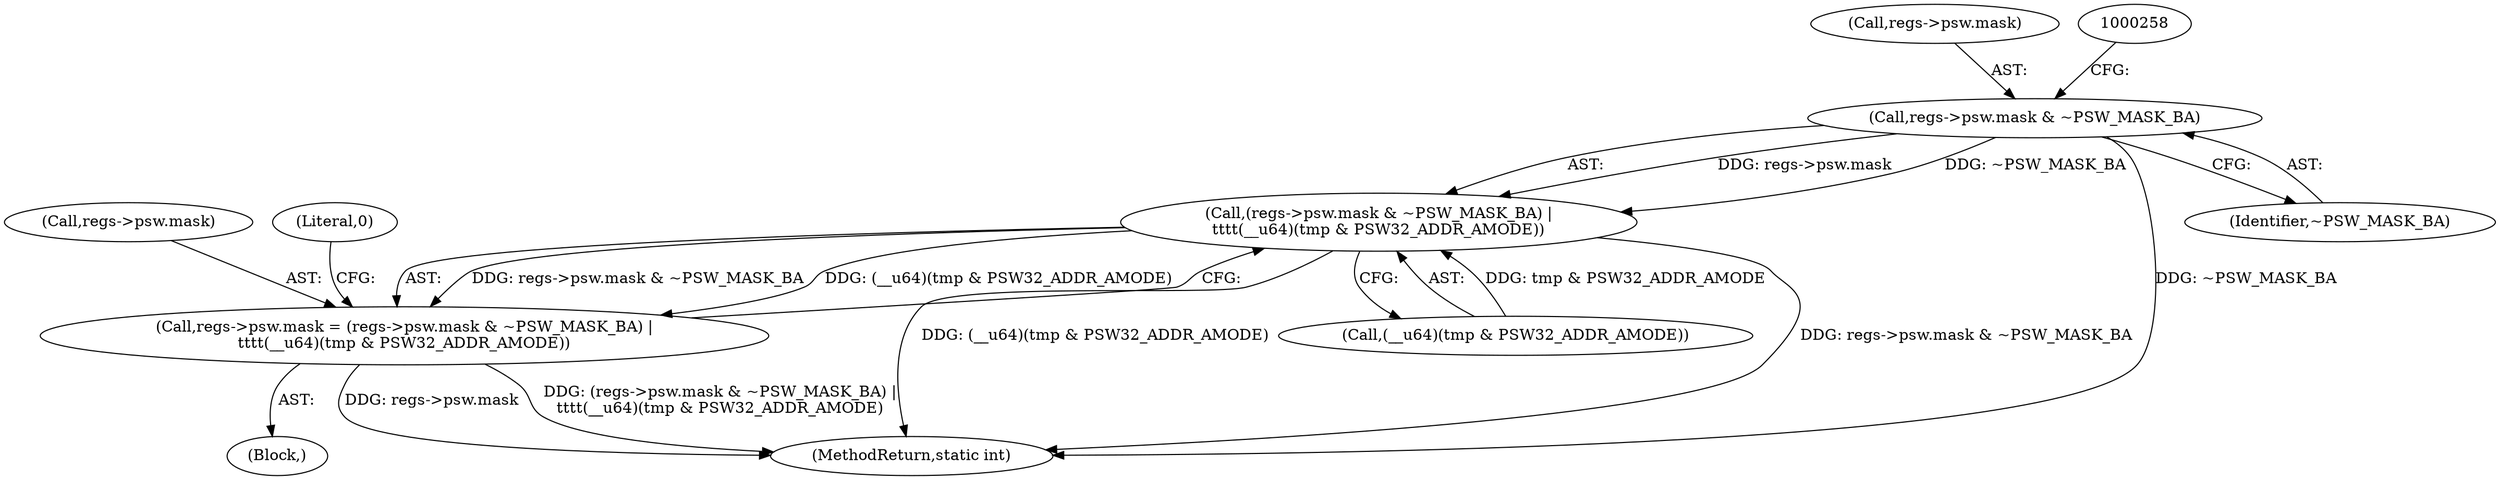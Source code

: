 digraph "0_linux_dab6cf55f81a6e16b8147aed9a843e1691dcd318_0@pointer" {
"1000250" [label="(Call,regs->psw.mask & ~PSW_MASK_BA)"];
"1000249" [label="(Call,(regs->psw.mask & ~PSW_MASK_BA) |\n\t\t\t\t(__u64)(tmp & PSW32_ADDR_AMODE))"];
"1000243" [label="(Call,regs->psw.mask = (regs->psw.mask & ~PSW_MASK_BA) |\n\t\t\t\t(__u64)(tmp & PSW32_ADDR_AMODE))"];
"1000257" [label="(Call,(__u64)(tmp & PSW32_ADDR_AMODE))"];
"1000231" [label="(Block,)"];
"1000244" [label="(Call,regs->psw.mask)"];
"1000243" [label="(Call,regs->psw.mask = (regs->psw.mask & ~PSW_MASK_BA) |\n\t\t\t\t(__u64)(tmp & PSW32_ADDR_AMODE))"];
"1000250" [label="(Call,regs->psw.mask & ~PSW_MASK_BA)"];
"1000455" [label="(MethodReturn,static int)"];
"1000251" [label="(Call,regs->psw.mask)"];
"1000256" [label="(Identifier,~PSW_MASK_BA)"];
"1000249" [label="(Call,(regs->psw.mask & ~PSW_MASK_BA) |\n\t\t\t\t(__u64)(tmp & PSW32_ADDR_AMODE))"];
"1000454" [label="(Literal,0)"];
"1000250" -> "1000249"  [label="AST: "];
"1000250" -> "1000256"  [label="CFG: "];
"1000251" -> "1000250"  [label="AST: "];
"1000256" -> "1000250"  [label="AST: "];
"1000258" -> "1000250"  [label="CFG: "];
"1000250" -> "1000455"  [label="DDG: ~PSW_MASK_BA"];
"1000250" -> "1000249"  [label="DDG: regs->psw.mask"];
"1000250" -> "1000249"  [label="DDG: ~PSW_MASK_BA"];
"1000249" -> "1000243"  [label="AST: "];
"1000249" -> "1000257"  [label="CFG: "];
"1000257" -> "1000249"  [label="AST: "];
"1000243" -> "1000249"  [label="CFG: "];
"1000249" -> "1000455"  [label="DDG: (__u64)(tmp & PSW32_ADDR_AMODE)"];
"1000249" -> "1000455"  [label="DDG: regs->psw.mask & ~PSW_MASK_BA"];
"1000249" -> "1000243"  [label="DDG: regs->psw.mask & ~PSW_MASK_BA"];
"1000249" -> "1000243"  [label="DDG: (__u64)(tmp & PSW32_ADDR_AMODE)"];
"1000257" -> "1000249"  [label="DDG: tmp & PSW32_ADDR_AMODE"];
"1000243" -> "1000231"  [label="AST: "];
"1000244" -> "1000243"  [label="AST: "];
"1000454" -> "1000243"  [label="CFG: "];
"1000243" -> "1000455"  [label="DDG: regs->psw.mask"];
"1000243" -> "1000455"  [label="DDG: (regs->psw.mask & ~PSW_MASK_BA) |\n\t\t\t\t(__u64)(tmp & PSW32_ADDR_AMODE)"];
}
